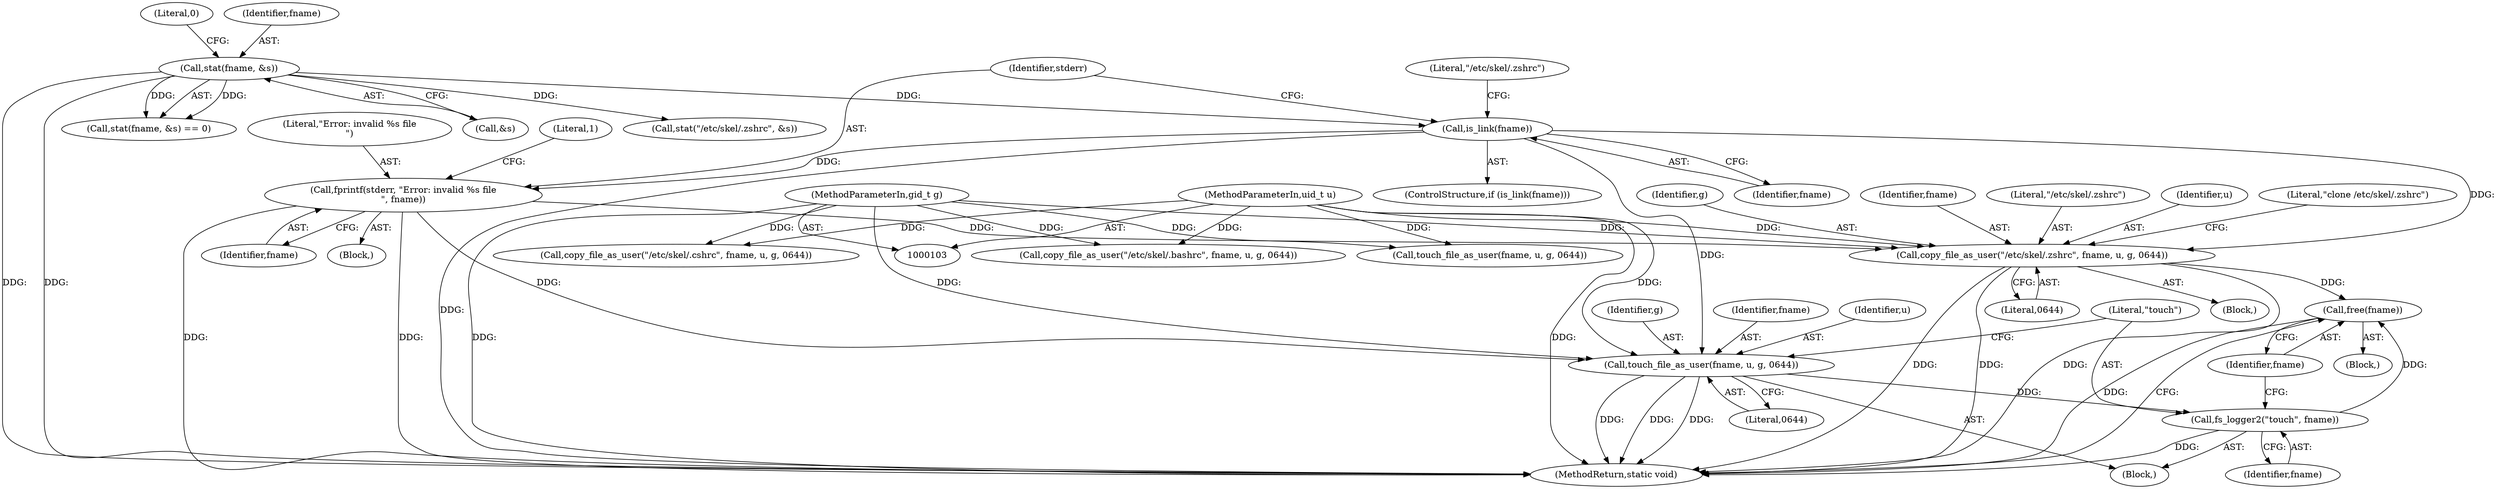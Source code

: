 digraph "0_firejail_38d418505e9ee2d326557e5639e8da49c298858f@API" {
"1000185" [label="(Call,free(fname))"];
"1000167" [label="(Call,copy_file_as_user(\"/etc/skel/.zshrc\", fname, u, g, 0644))"];
"1000150" [label="(Call,is_link(fname))"];
"1000143" [label="(Call,stat(fname, &s))"];
"1000153" [label="(Call,fprintf(stderr, \"Error: invalid %s file\n\", fname))"];
"1000105" [label="(MethodParameterIn,uid_t u)"];
"1000106" [label="(MethodParameterIn,gid_t g)"];
"1000182" [label="(Call,fs_logger2(\"touch\", fname))"];
"1000177" [label="(Call,touch_file_as_user(fname, u, g, 0644))"];
"1000182" [label="(Call,fs_logger2(\"touch\", fname))"];
"1000166" [label="(Block,)"];
"1000128" [label="(Block,)"];
"1000151" [label="(Identifier,fname)"];
"1000186" [label="(Identifier,fname)"];
"1000177" [label="(Call,touch_file_as_user(fname, u, g, 0644))"];
"1000143" [label="(Call,stat(fname, &s))"];
"1000167" [label="(Call,copy_file_as_user(\"/etc/skel/.zshrc\", fname, u, g, 0644))"];
"1000180" [label="(Identifier,g)"];
"1000155" [label="(Literal,\"Error: invalid %s file\n\")"];
"1000248" [label="(Call,touch_file_as_user(fname, u, g, 0644))"];
"1000171" [label="(Identifier,g)"];
"1000184" [label="(Identifier,fname)"];
"1000161" [label="(Call,stat(\"/etc/skel/.zshrc\", &s))"];
"1000142" [label="(Call,stat(fname, &s) == 0)"];
"1000156" [label="(Identifier,fname)"];
"1000147" [label="(Literal,0)"];
"1000169" [label="(Identifier,fname)"];
"1000308" [label="(MethodReturn,static void)"];
"1000298" [label="(Call,copy_file_as_user(\"/etc/skel/.bashrc\", fname, u, g, 0644))"];
"1000183" [label="(Literal,\"touch\")"];
"1000153" [label="(Call,fprintf(stderr, \"Error: invalid %s file\n\", fname))"];
"1000178" [label="(Identifier,fname)"];
"1000162" [label="(Literal,\"/etc/skel/.zshrc\")"];
"1000168" [label="(Literal,\"/etc/skel/.zshrc\")"];
"1000106" [label="(MethodParameterIn,gid_t g)"];
"1000149" [label="(ControlStructure,if (is_link(fname)))"];
"1000238" [label="(Call,copy_file_as_user(\"/etc/skel/.cshrc\", fname, u, g, 0644))"];
"1000154" [label="(Identifier,stderr)"];
"1000179" [label="(Identifier,u)"];
"1000176" [label="(Block,)"];
"1000170" [label="(Identifier,u)"];
"1000174" [label="(Literal,\"clone /etc/skel/.zshrc\")"];
"1000152" [label="(Block,)"];
"1000145" [label="(Call,&s)"];
"1000150" [label="(Call,is_link(fname))"];
"1000105" [label="(MethodParameterIn,uid_t u)"];
"1000172" [label="(Literal,0644)"];
"1000185" [label="(Call,free(fname))"];
"1000158" [label="(Literal,1)"];
"1000181" [label="(Literal,0644)"];
"1000144" [label="(Identifier,fname)"];
"1000185" -> "1000128"  [label="AST: "];
"1000185" -> "1000186"  [label="CFG: "];
"1000186" -> "1000185"  [label="AST: "];
"1000308" -> "1000185"  [label="CFG: "];
"1000185" -> "1000308"  [label="DDG: "];
"1000167" -> "1000185"  [label="DDG: "];
"1000182" -> "1000185"  [label="DDG: "];
"1000167" -> "1000166"  [label="AST: "];
"1000167" -> "1000172"  [label="CFG: "];
"1000168" -> "1000167"  [label="AST: "];
"1000169" -> "1000167"  [label="AST: "];
"1000170" -> "1000167"  [label="AST: "];
"1000171" -> "1000167"  [label="AST: "];
"1000172" -> "1000167"  [label="AST: "];
"1000174" -> "1000167"  [label="CFG: "];
"1000167" -> "1000308"  [label="DDG: "];
"1000167" -> "1000308"  [label="DDG: "];
"1000167" -> "1000308"  [label="DDG: "];
"1000150" -> "1000167"  [label="DDG: "];
"1000153" -> "1000167"  [label="DDG: "];
"1000105" -> "1000167"  [label="DDG: "];
"1000106" -> "1000167"  [label="DDG: "];
"1000150" -> "1000149"  [label="AST: "];
"1000150" -> "1000151"  [label="CFG: "];
"1000151" -> "1000150"  [label="AST: "];
"1000154" -> "1000150"  [label="CFG: "];
"1000162" -> "1000150"  [label="CFG: "];
"1000150" -> "1000308"  [label="DDG: "];
"1000143" -> "1000150"  [label="DDG: "];
"1000150" -> "1000153"  [label="DDG: "];
"1000150" -> "1000177"  [label="DDG: "];
"1000143" -> "1000142"  [label="AST: "];
"1000143" -> "1000145"  [label="CFG: "];
"1000144" -> "1000143"  [label="AST: "];
"1000145" -> "1000143"  [label="AST: "];
"1000147" -> "1000143"  [label="CFG: "];
"1000143" -> "1000308"  [label="DDG: "];
"1000143" -> "1000308"  [label="DDG: "];
"1000143" -> "1000142"  [label="DDG: "];
"1000143" -> "1000142"  [label="DDG: "];
"1000143" -> "1000161"  [label="DDG: "];
"1000153" -> "1000152"  [label="AST: "];
"1000153" -> "1000156"  [label="CFG: "];
"1000154" -> "1000153"  [label="AST: "];
"1000155" -> "1000153"  [label="AST: "];
"1000156" -> "1000153"  [label="AST: "];
"1000158" -> "1000153"  [label="CFG: "];
"1000153" -> "1000308"  [label="DDG: "];
"1000153" -> "1000308"  [label="DDG: "];
"1000153" -> "1000177"  [label="DDG: "];
"1000105" -> "1000103"  [label="AST: "];
"1000105" -> "1000308"  [label="DDG: "];
"1000105" -> "1000177"  [label="DDG: "];
"1000105" -> "1000238"  [label="DDG: "];
"1000105" -> "1000248"  [label="DDG: "];
"1000105" -> "1000298"  [label="DDG: "];
"1000106" -> "1000103"  [label="AST: "];
"1000106" -> "1000308"  [label="DDG: "];
"1000106" -> "1000177"  [label="DDG: "];
"1000106" -> "1000238"  [label="DDG: "];
"1000106" -> "1000248"  [label="DDG: "];
"1000106" -> "1000298"  [label="DDG: "];
"1000182" -> "1000176"  [label="AST: "];
"1000182" -> "1000184"  [label="CFG: "];
"1000183" -> "1000182"  [label="AST: "];
"1000184" -> "1000182"  [label="AST: "];
"1000186" -> "1000182"  [label="CFG: "];
"1000182" -> "1000308"  [label="DDG: "];
"1000177" -> "1000182"  [label="DDG: "];
"1000177" -> "1000176"  [label="AST: "];
"1000177" -> "1000181"  [label="CFG: "];
"1000178" -> "1000177"  [label="AST: "];
"1000179" -> "1000177"  [label="AST: "];
"1000180" -> "1000177"  [label="AST: "];
"1000181" -> "1000177"  [label="AST: "];
"1000183" -> "1000177"  [label="CFG: "];
"1000177" -> "1000308"  [label="DDG: "];
"1000177" -> "1000308"  [label="DDG: "];
"1000177" -> "1000308"  [label="DDG: "];
}
